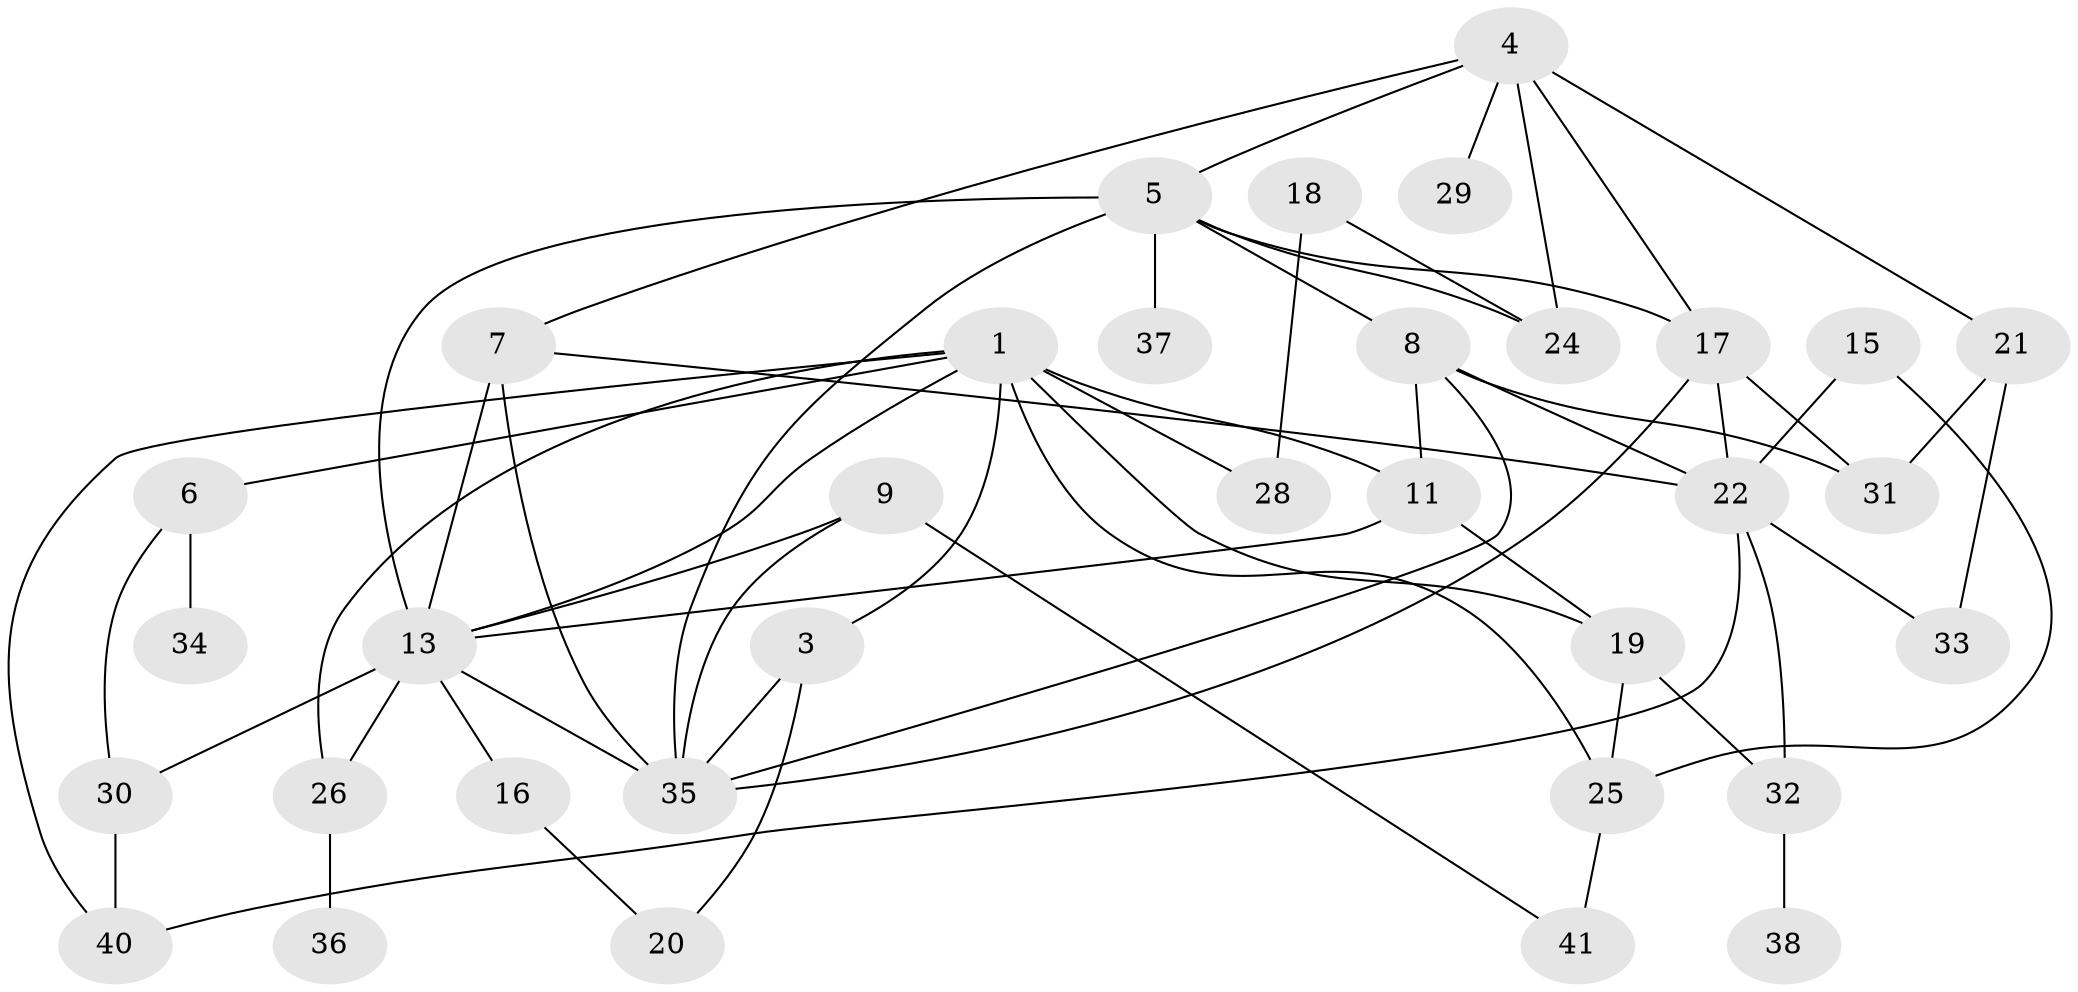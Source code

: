 // original degree distribution, {3: 0.25609756097560976, 0: 0.07317073170731707, 2: 0.23170731707317074, 4: 0.15853658536585366, 1: 0.18292682926829268, 5: 0.04878048780487805, 6: 0.024390243902439025, 7: 0.024390243902439025}
// Generated by graph-tools (version 1.1) at 2025/33/03/09/25 02:33:55]
// undirected, 34 vertices, 60 edges
graph export_dot {
graph [start="1"]
  node [color=gray90,style=filled];
  1;
  3;
  4;
  5;
  6;
  7;
  8;
  9;
  11;
  13;
  15;
  16;
  17;
  18;
  19;
  20;
  21;
  22;
  24;
  25;
  26;
  28;
  29;
  30;
  31;
  32;
  33;
  34;
  35;
  36;
  37;
  38;
  40;
  41;
  1 -- 3 [weight=1.0];
  1 -- 6 [weight=1.0];
  1 -- 11 [weight=1.0];
  1 -- 13 [weight=1.0];
  1 -- 19 [weight=1.0];
  1 -- 25 [weight=1.0];
  1 -- 26 [weight=1.0];
  1 -- 28 [weight=1.0];
  1 -- 40 [weight=1.0];
  3 -- 20 [weight=1.0];
  3 -- 35 [weight=1.0];
  4 -- 5 [weight=1.0];
  4 -- 7 [weight=1.0];
  4 -- 17 [weight=1.0];
  4 -- 21 [weight=1.0];
  4 -- 24 [weight=1.0];
  4 -- 29 [weight=1.0];
  5 -- 8 [weight=1.0];
  5 -- 13 [weight=1.0];
  5 -- 17 [weight=2.0];
  5 -- 24 [weight=1.0];
  5 -- 35 [weight=3.0];
  5 -- 37 [weight=1.0];
  6 -- 30 [weight=1.0];
  6 -- 34 [weight=1.0];
  7 -- 13 [weight=1.0];
  7 -- 22 [weight=1.0];
  7 -- 35 [weight=1.0];
  8 -- 11 [weight=1.0];
  8 -- 22 [weight=3.0];
  8 -- 31 [weight=1.0];
  8 -- 35 [weight=2.0];
  9 -- 13 [weight=1.0];
  9 -- 35 [weight=1.0];
  9 -- 41 [weight=1.0];
  11 -- 13 [weight=1.0];
  11 -- 19 [weight=1.0];
  13 -- 16 [weight=1.0];
  13 -- 26 [weight=1.0];
  13 -- 30 [weight=1.0];
  13 -- 35 [weight=1.0];
  15 -- 22 [weight=1.0];
  15 -- 25 [weight=1.0];
  16 -- 20 [weight=1.0];
  17 -- 22 [weight=1.0];
  17 -- 31 [weight=1.0];
  17 -- 35 [weight=1.0];
  18 -- 24 [weight=1.0];
  18 -- 28 [weight=1.0];
  19 -- 25 [weight=1.0];
  19 -- 32 [weight=1.0];
  21 -- 31 [weight=1.0];
  21 -- 33 [weight=1.0];
  22 -- 32 [weight=1.0];
  22 -- 33 [weight=1.0];
  22 -- 40 [weight=1.0];
  25 -- 41 [weight=1.0];
  26 -- 36 [weight=1.0];
  30 -- 40 [weight=1.0];
  32 -- 38 [weight=1.0];
}
